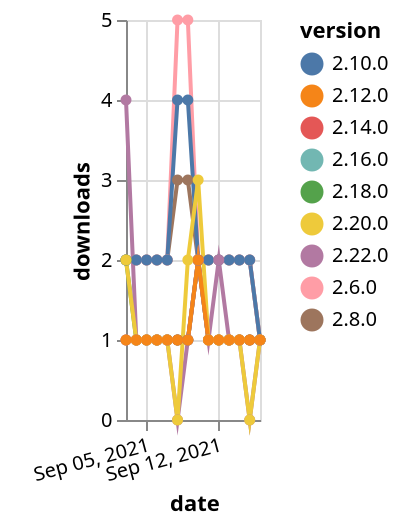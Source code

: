 {"$schema": "https://vega.github.io/schema/vega-lite/v5.json", "description": "A simple bar chart with embedded data.", "data": {"values": [{"date": "2021-09-03", "total": 187, "delta": 1, "version": "2.16.0"}, {"date": "2021-09-04", "total": 188, "delta": 1, "version": "2.16.0"}, {"date": "2021-09-05", "total": 189, "delta": 1, "version": "2.16.0"}, {"date": "2021-09-06", "total": 190, "delta": 1, "version": "2.16.0"}, {"date": "2021-09-07", "total": 191, "delta": 1, "version": "2.16.0"}, {"date": "2021-09-08", "total": 192, "delta": 1, "version": "2.16.0"}, {"date": "2021-09-09", "total": 193, "delta": 1, "version": "2.16.0"}, {"date": "2021-09-10", "total": 195, "delta": 2, "version": "2.16.0"}, {"date": "2021-09-11", "total": 196, "delta": 1, "version": "2.16.0"}, {"date": "2021-09-12", "total": 197, "delta": 1, "version": "2.16.0"}, {"date": "2021-09-13", "total": 198, "delta": 1, "version": "2.16.0"}, {"date": "2021-09-14", "total": 199, "delta": 1, "version": "2.16.0"}, {"date": "2021-09-15", "total": 200, "delta": 1, "version": "2.16.0"}, {"date": "2021-09-16", "total": 201, "delta": 1, "version": "2.16.0"}, {"date": "2021-09-03", "total": 2618, "delta": 2, "version": "2.8.0"}, {"date": "2021-09-04", "total": 2620, "delta": 2, "version": "2.8.0"}, {"date": "2021-09-05", "total": 2622, "delta": 2, "version": "2.8.0"}, {"date": "2021-09-06", "total": 2624, "delta": 2, "version": "2.8.0"}, {"date": "2021-09-07", "total": 2626, "delta": 2, "version": "2.8.0"}, {"date": "2021-09-08", "total": 2629, "delta": 3, "version": "2.8.0"}, {"date": "2021-09-09", "total": 2632, "delta": 3, "version": "2.8.0"}, {"date": "2021-09-10", "total": 2634, "delta": 2, "version": "2.8.0"}, {"date": "2021-09-11", "total": 2636, "delta": 2, "version": "2.8.0"}, {"date": "2021-09-12", "total": 2638, "delta": 2, "version": "2.8.0"}, {"date": "2021-09-13", "total": 2640, "delta": 2, "version": "2.8.0"}, {"date": "2021-09-14", "total": 2642, "delta": 2, "version": "2.8.0"}, {"date": "2021-09-15", "total": 2644, "delta": 2, "version": "2.8.0"}, {"date": "2021-09-16", "total": 2645, "delta": 1, "version": "2.8.0"}, {"date": "2021-09-03", "total": 3532, "delta": 2, "version": "2.6.0"}, {"date": "2021-09-04", "total": 3534, "delta": 2, "version": "2.6.0"}, {"date": "2021-09-05", "total": 3536, "delta": 2, "version": "2.6.0"}, {"date": "2021-09-06", "total": 3538, "delta": 2, "version": "2.6.0"}, {"date": "2021-09-07", "total": 3540, "delta": 2, "version": "2.6.0"}, {"date": "2021-09-08", "total": 3545, "delta": 5, "version": "2.6.0"}, {"date": "2021-09-09", "total": 3550, "delta": 5, "version": "2.6.0"}, {"date": "2021-09-10", "total": 3552, "delta": 2, "version": "2.6.0"}, {"date": "2021-09-11", "total": 3554, "delta": 2, "version": "2.6.0"}, {"date": "2021-09-12", "total": 3556, "delta": 2, "version": "2.6.0"}, {"date": "2021-09-13", "total": 3558, "delta": 2, "version": "2.6.0"}, {"date": "2021-09-14", "total": 3560, "delta": 2, "version": "2.6.0"}, {"date": "2021-09-15", "total": 3562, "delta": 2, "version": "2.6.0"}, {"date": "2021-09-16", "total": 3563, "delta": 1, "version": "2.6.0"}, {"date": "2021-09-03", "total": 2433, "delta": 2, "version": "2.10.0"}, {"date": "2021-09-04", "total": 2435, "delta": 2, "version": "2.10.0"}, {"date": "2021-09-05", "total": 2437, "delta": 2, "version": "2.10.0"}, {"date": "2021-09-06", "total": 2439, "delta": 2, "version": "2.10.0"}, {"date": "2021-09-07", "total": 2441, "delta": 2, "version": "2.10.0"}, {"date": "2021-09-08", "total": 2445, "delta": 4, "version": "2.10.0"}, {"date": "2021-09-09", "total": 2449, "delta": 4, "version": "2.10.0"}, {"date": "2021-09-10", "total": 2451, "delta": 2, "version": "2.10.0"}, {"date": "2021-09-11", "total": 2453, "delta": 2, "version": "2.10.0"}, {"date": "2021-09-12", "total": 2455, "delta": 2, "version": "2.10.0"}, {"date": "2021-09-13", "total": 2457, "delta": 2, "version": "2.10.0"}, {"date": "2021-09-14", "total": 2459, "delta": 2, "version": "2.10.0"}, {"date": "2021-09-15", "total": 2461, "delta": 2, "version": "2.10.0"}, {"date": "2021-09-16", "total": 2462, "delta": 1, "version": "2.10.0"}, {"date": "2021-09-03", "total": 169, "delta": 2, "version": "2.18.0"}, {"date": "2021-09-04", "total": 170, "delta": 1, "version": "2.18.0"}, {"date": "2021-09-05", "total": 171, "delta": 1, "version": "2.18.0"}, {"date": "2021-09-06", "total": 172, "delta": 1, "version": "2.18.0"}, {"date": "2021-09-07", "total": 173, "delta": 1, "version": "2.18.0"}, {"date": "2021-09-08", "total": 174, "delta": 1, "version": "2.18.0"}, {"date": "2021-09-09", "total": 175, "delta": 1, "version": "2.18.0"}, {"date": "2021-09-10", "total": 177, "delta": 2, "version": "2.18.0"}, {"date": "2021-09-11", "total": 178, "delta": 1, "version": "2.18.0"}, {"date": "2021-09-12", "total": 179, "delta": 1, "version": "2.18.0"}, {"date": "2021-09-13", "total": 180, "delta": 1, "version": "2.18.0"}, {"date": "2021-09-14", "total": 181, "delta": 1, "version": "2.18.0"}, {"date": "2021-09-15", "total": 182, "delta": 1, "version": "2.18.0"}, {"date": "2021-09-16", "total": 183, "delta": 1, "version": "2.18.0"}, {"date": "2021-09-03", "total": 200, "delta": 1, "version": "2.14.0"}, {"date": "2021-09-04", "total": 201, "delta": 1, "version": "2.14.0"}, {"date": "2021-09-05", "total": 202, "delta": 1, "version": "2.14.0"}, {"date": "2021-09-06", "total": 203, "delta": 1, "version": "2.14.0"}, {"date": "2021-09-07", "total": 204, "delta": 1, "version": "2.14.0"}, {"date": "2021-09-08", "total": 205, "delta": 1, "version": "2.14.0"}, {"date": "2021-09-09", "total": 206, "delta": 1, "version": "2.14.0"}, {"date": "2021-09-10", "total": 208, "delta": 2, "version": "2.14.0"}, {"date": "2021-09-11", "total": 209, "delta": 1, "version": "2.14.0"}, {"date": "2021-09-12", "total": 210, "delta": 1, "version": "2.14.0"}, {"date": "2021-09-13", "total": 211, "delta": 1, "version": "2.14.0"}, {"date": "2021-09-14", "total": 212, "delta": 1, "version": "2.14.0"}, {"date": "2021-09-15", "total": 213, "delta": 1, "version": "2.14.0"}, {"date": "2021-09-16", "total": 214, "delta": 1, "version": "2.14.0"}, {"date": "2021-09-03", "total": 126, "delta": 4, "version": "2.22.0"}, {"date": "2021-09-04", "total": 127, "delta": 1, "version": "2.22.0"}, {"date": "2021-09-05", "total": 128, "delta": 1, "version": "2.22.0"}, {"date": "2021-09-06", "total": 129, "delta": 1, "version": "2.22.0"}, {"date": "2021-09-07", "total": 130, "delta": 1, "version": "2.22.0"}, {"date": "2021-09-08", "total": 130, "delta": 0, "version": "2.22.0"}, {"date": "2021-09-09", "total": 131, "delta": 1, "version": "2.22.0"}, {"date": "2021-09-10", "total": 133, "delta": 2, "version": "2.22.0"}, {"date": "2021-09-11", "total": 134, "delta": 1, "version": "2.22.0"}, {"date": "2021-09-12", "total": 136, "delta": 2, "version": "2.22.0"}, {"date": "2021-09-13", "total": 137, "delta": 1, "version": "2.22.0"}, {"date": "2021-09-14", "total": 138, "delta": 1, "version": "2.22.0"}, {"date": "2021-09-15", "total": 138, "delta": 0, "version": "2.22.0"}, {"date": "2021-09-16", "total": 139, "delta": 1, "version": "2.22.0"}, {"date": "2021-09-03", "total": 194, "delta": 2, "version": "2.20.0"}, {"date": "2021-09-04", "total": 195, "delta": 1, "version": "2.20.0"}, {"date": "2021-09-05", "total": 196, "delta": 1, "version": "2.20.0"}, {"date": "2021-09-06", "total": 197, "delta": 1, "version": "2.20.0"}, {"date": "2021-09-07", "total": 198, "delta": 1, "version": "2.20.0"}, {"date": "2021-09-08", "total": 198, "delta": 0, "version": "2.20.0"}, {"date": "2021-09-09", "total": 200, "delta": 2, "version": "2.20.0"}, {"date": "2021-09-10", "total": 203, "delta": 3, "version": "2.20.0"}, {"date": "2021-09-11", "total": 204, "delta": 1, "version": "2.20.0"}, {"date": "2021-09-12", "total": 205, "delta": 1, "version": "2.20.0"}, {"date": "2021-09-13", "total": 206, "delta": 1, "version": "2.20.0"}, {"date": "2021-09-14", "total": 207, "delta": 1, "version": "2.20.0"}, {"date": "2021-09-15", "total": 207, "delta": 0, "version": "2.20.0"}, {"date": "2021-09-16", "total": 208, "delta": 1, "version": "2.20.0"}, {"date": "2021-09-03", "total": 246, "delta": 1, "version": "2.12.0"}, {"date": "2021-09-04", "total": 247, "delta": 1, "version": "2.12.0"}, {"date": "2021-09-05", "total": 248, "delta": 1, "version": "2.12.0"}, {"date": "2021-09-06", "total": 249, "delta": 1, "version": "2.12.0"}, {"date": "2021-09-07", "total": 250, "delta": 1, "version": "2.12.0"}, {"date": "2021-09-08", "total": 251, "delta": 1, "version": "2.12.0"}, {"date": "2021-09-09", "total": 252, "delta": 1, "version": "2.12.0"}, {"date": "2021-09-10", "total": 254, "delta": 2, "version": "2.12.0"}, {"date": "2021-09-11", "total": 255, "delta": 1, "version": "2.12.0"}, {"date": "2021-09-12", "total": 256, "delta": 1, "version": "2.12.0"}, {"date": "2021-09-13", "total": 257, "delta": 1, "version": "2.12.0"}, {"date": "2021-09-14", "total": 258, "delta": 1, "version": "2.12.0"}, {"date": "2021-09-15", "total": 259, "delta": 1, "version": "2.12.0"}, {"date": "2021-09-16", "total": 260, "delta": 1, "version": "2.12.0"}]}, "width": "container", "mark": {"type": "line", "point": {"filled": true}}, "encoding": {"x": {"field": "date", "type": "temporal", "timeUnit": "yearmonthdate", "title": "date", "axis": {"labelAngle": -15}}, "y": {"field": "delta", "type": "quantitative", "title": "downloads"}, "color": {"field": "version", "type": "nominal"}, "tooltip": {"field": "delta"}}}